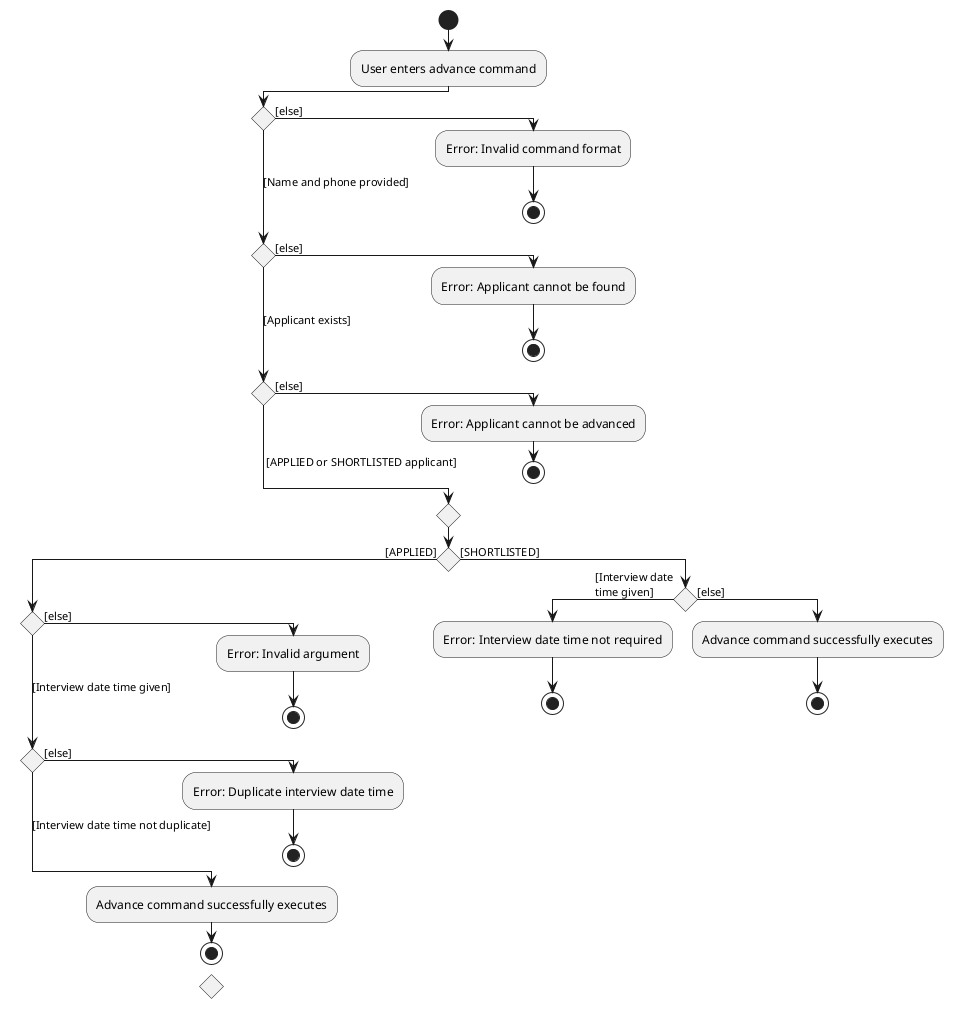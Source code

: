 @startuml
!pragma useVerticalIf on
start
:User enters advance command;
if () then ([else])
  :Error: Invalid command format;
  stop
([Name and phone provided]) elseif () then ([else])
  :Error: Applicant cannot be found;
  stop
([Applicant exists]) elseif () then ([else])
    :Error: Applicant cannot be advanced;
    stop
else ( [APPLIED or SHORTLISTED applicant])
endif
if () then ([APPLIED])
    if () then ([else])
        :Error: Invalid argument;
        stop
    ([Interview date time given]) elseif () then ([else])
        :Error: Duplicate interview date time;
        stop
    else ([Interview date time not duplicate])
        :Advance command successfully executes;
        stop
endif
else ([SHORTLISTED])
if () then ([Interview date
time given])
    :Error: Interview date time not required;
    stop
else ([else])
    :Advance command successfully executes;
    stop
@enduml

